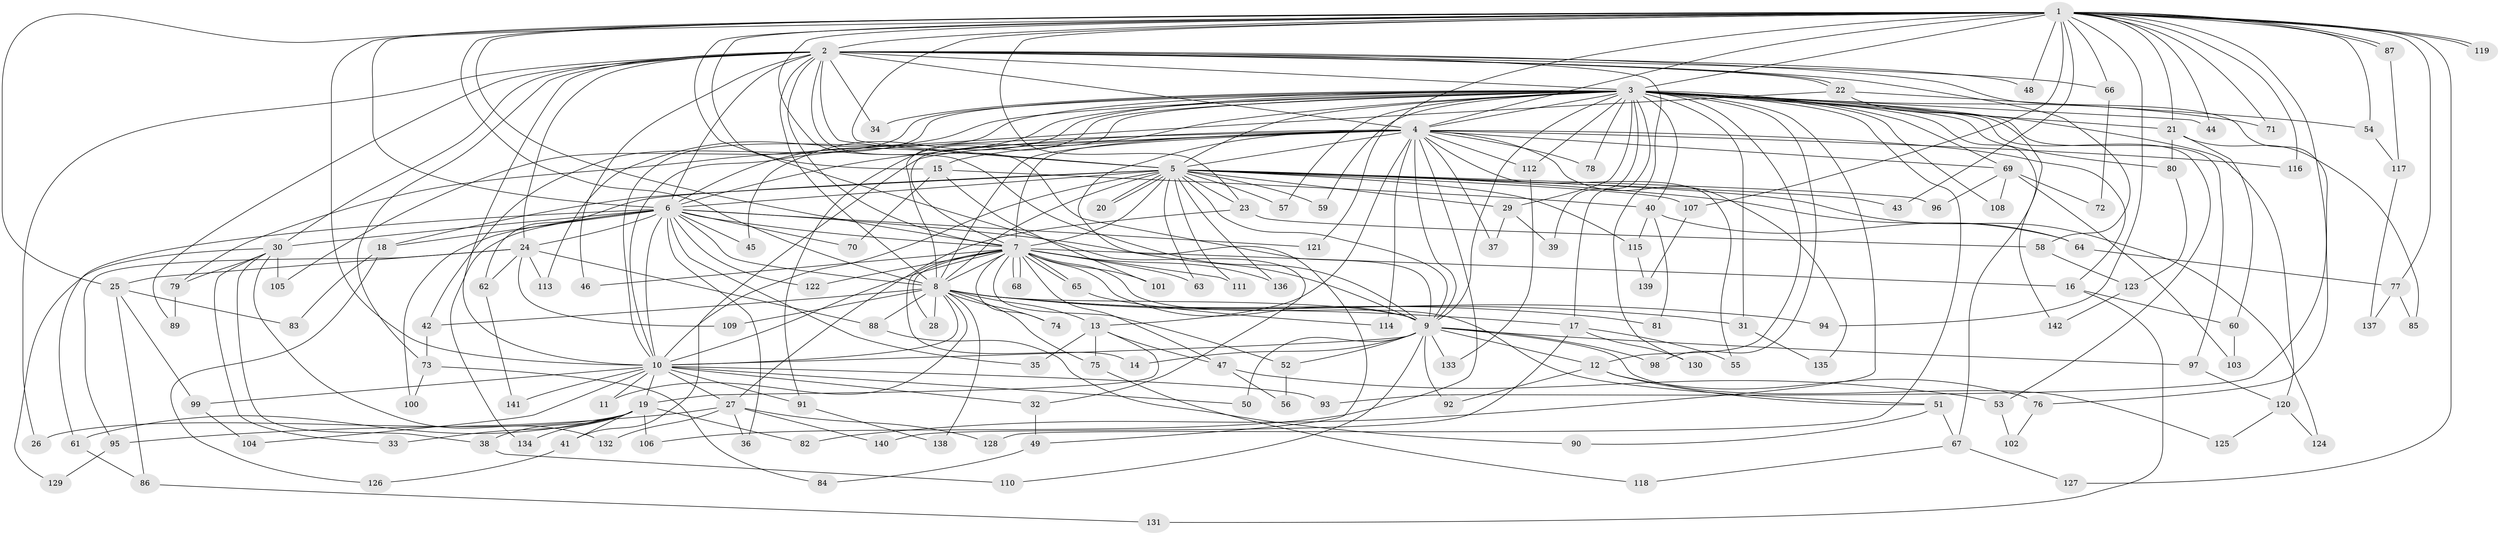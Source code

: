 // Generated by graph-tools (version 1.1) at 2025/01/03/09/25 03:01:15]
// undirected, 142 vertices, 309 edges
graph export_dot {
graph [start="1"]
  node [color=gray90,style=filled];
  1;
  2;
  3;
  4;
  5;
  6;
  7;
  8;
  9;
  10;
  11;
  12;
  13;
  14;
  15;
  16;
  17;
  18;
  19;
  20;
  21;
  22;
  23;
  24;
  25;
  26;
  27;
  28;
  29;
  30;
  31;
  32;
  33;
  34;
  35;
  36;
  37;
  38;
  39;
  40;
  41;
  42;
  43;
  44;
  45;
  46;
  47;
  48;
  49;
  50;
  51;
  52;
  53;
  54;
  55;
  56;
  57;
  58;
  59;
  60;
  61;
  62;
  63;
  64;
  65;
  66;
  67;
  68;
  69;
  70;
  71;
  72;
  73;
  74;
  75;
  76;
  77;
  78;
  79;
  80;
  81;
  82;
  83;
  84;
  85;
  86;
  87;
  88;
  89;
  90;
  91;
  92;
  93;
  94;
  95;
  96;
  97;
  98;
  99;
  100;
  101;
  102;
  103;
  104;
  105;
  106;
  107;
  108;
  109;
  110;
  111;
  112;
  113;
  114;
  115;
  116;
  117;
  118;
  119;
  120;
  121;
  122;
  123;
  124;
  125;
  126;
  127;
  128;
  129;
  130;
  131;
  132;
  133;
  134;
  135;
  136;
  137;
  138;
  139;
  140;
  141;
  142;
  1 -- 2;
  1 -- 3;
  1 -- 4;
  1 -- 5;
  1 -- 6;
  1 -- 7;
  1 -- 8;
  1 -- 9;
  1 -- 10;
  1 -- 15;
  1 -- 21;
  1 -- 23;
  1 -- 25;
  1 -- 32;
  1 -- 43;
  1 -- 44;
  1 -- 48;
  1 -- 54;
  1 -- 66;
  1 -- 71;
  1 -- 77;
  1 -- 87;
  1 -- 87;
  1 -- 93;
  1 -- 94;
  1 -- 107;
  1 -- 116;
  1 -- 119;
  1 -- 119;
  1 -- 121;
  1 -- 127;
  2 -- 3;
  2 -- 4;
  2 -- 5;
  2 -- 6;
  2 -- 7;
  2 -- 8;
  2 -- 9;
  2 -- 10;
  2 -- 22;
  2 -- 22;
  2 -- 24;
  2 -- 26;
  2 -- 30;
  2 -- 34;
  2 -- 46;
  2 -- 48;
  2 -- 58;
  2 -- 66;
  2 -- 73;
  2 -- 76;
  2 -- 89;
  2 -- 130;
  3 -- 4;
  3 -- 5;
  3 -- 6;
  3 -- 7;
  3 -- 8;
  3 -- 9;
  3 -- 10;
  3 -- 12;
  3 -- 17;
  3 -- 21;
  3 -- 29;
  3 -- 31;
  3 -- 34;
  3 -- 39;
  3 -- 40;
  3 -- 42;
  3 -- 44;
  3 -- 45;
  3 -- 53;
  3 -- 57;
  3 -- 59;
  3 -- 69;
  3 -- 71;
  3 -- 78;
  3 -- 80;
  3 -- 82;
  3 -- 91;
  3 -- 97;
  3 -- 98;
  3 -- 105;
  3 -- 108;
  3 -- 112;
  3 -- 113;
  3 -- 120;
  3 -- 128;
  3 -- 142;
  4 -- 5;
  4 -- 6;
  4 -- 7;
  4 -- 8;
  4 -- 9;
  4 -- 10;
  4 -- 13;
  4 -- 15;
  4 -- 16;
  4 -- 37;
  4 -- 41;
  4 -- 49;
  4 -- 55;
  4 -- 69;
  4 -- 78;
  4 -- 106;
  4 -- 112;
  4 -- 114;
  4 -- 116;
  4 -- 135;
  5 -- 6;
  5 -- 7;
  5 -- 8;
  5 -- 9;
  5 -- 10;
  5 -- 18;
  5 -- 20;
  5 -- 20;
  5 -- 23;
  5 -- 29;
  5 -- 43;
  5 -- 57;
  5 -- 59;
  5 -- 62;
  5 -- 63;
  5 -- 64;
  5 -- 96;
  5 -- 107;
  5 -- 111;
  5 -- 115;
  5 -- 124;
  5 -- 136;
  6 -- 7;
  6 -- 8;
  6 -- 9;
  6 -- 10;
  6 -- 18;
  6 -- 24;
  6 -- 30;
  6 -- 35;
  6 -- 36;
  6 -- 45;
  6 -- 61;
  6 -- 70;
  6 -- 100;
  6 -- 121;
  6 -- 122;
  6 -- 134;
  7 -- 8;
  7 -- 9;
  7 -- 10;
  7 -- 14;
  7 -- 16;
  7 -- 28;
  7 -- 46;
  7 -- 47;
  7 -- 51;
  7 -- 52;
  7 -- 63;
  7 -- 65;
  7 -- 65;
  7 -- 68;
  7 -- 68;
  7 -- 74;
  7 -- 101;
  7 -- 111;
  7 -- 122;
  7 -- 136;
  8 -- 9;
  8 -- 10;
  8 -- 11;
  8 -- 13;
  8 -- 17;
  8 -- 28;
  8 -- 31;
  8 -- 42;
  8 -- 74;
  8 -- 75;
  8 -- 81;
  8 -- 88;
  8 -- 94;
  8 -- 109;
  8 -- 138;
  9 -- 10;
  9 -- 12;
  9 -- 14;
  9 -- 50;
  9 -- 52;
  9 -- 92;
  9 -- 97;
  9 -- 98;
  9 -- 110;
  9 -- 125;
  9 -- 133;
  10 -- 11;
  10 -- 19;
  10 -- 27;
  10 -- 32;
  10 -- 50;
  10 -- 91;
  10 -- 93;
  10 -- 99;
  10 -- 104;
  10 -- 141;
  12 -- 51;
  12 -- 76;
  12 -- 92;
  13 -- 19;
  13 -- 35;
  13 -- 47;
  13 -- 75;
  15 -- 40;
  15 -- 70;
  15 -- 101;
  16 -- 60;
  16 -- 131;
  17 -- 55;
  17 -- 130;
  17 -- 140;
  18 -- 83;
  18 -- 126;
  19 -- 26;
  19 -- 33;
  19 -- 38;
  19 -- 41;
  19 -- 61;
  19 -- 82;
  19 -- 106;
  19 -- 134;
  21 -- 60;
  21 -- 80;
  21 -- 85;
  22 -- 54;
  22 -- 67;
  22 -- 79;
  23 -- 27;
  23 -- 58;
  24 -- 25;
  24 -- 62;
  24 -- 88;
  24 -- 95;
  24 -- 109;
  24 -- 113;
  25 -- 83;
  25 -- 86;
  25 -- 99;
  27 -- 36;
  27 -- 95;
  27 -- 128;
  27 -- 132;
  27 -- 140;
  29 -- 37;
  29 -- 39;
  30 -- 33;
  30 -- 38;
  30 -- 79;
  30 -- 105;
  30 -- 129;
  30 -- 132;
  31 -- 135;
  32 -- 49;
  38 -- 110;
  40 -- 64;
  40 -- 81;
  40 -- 115;
  41 -- 126;
  42 -- 73;
  47 -- 53;
  47 -- 56;
  49 -- 84;
  51 -- 67;
  51 -- 90;
  52 -- 56;
  53 -- 102;
  54 -- 117;
  58 -- 123;
  60 -- 103;
  61 -- 86;
  62 -- 141;
  64 -- 77;
  65 -- 114;
  66 -- 72;
  67 -- 118;
  67 -- 127;
  69 -- 72;
  69 -- 96;
  69 -- 103;
  69 -- 108;
  73 -- 84;
  73 -- 100;
  75 -- 118;
  76 -- 102;
  77 -- 85;
  77 -- 137;
  79 -- 89;
  80 -- 123;
  86 -- 131;
  87 -- 117;
  88 -- 90;
  91 -- 138;
  95 -- 129;
  97 -- 120;
  99 -- 104;
  107 -- 139;
  112 -- 133;
  115 -- 139;
  117 -- 137;
  120 -- 124;
  120 -- 125;
  123 -- 142;
}
